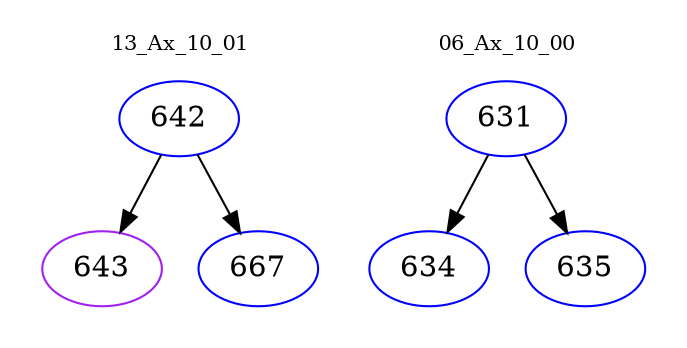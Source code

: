 digraph{
subgraph cluster_0 {
color = white
label = "13_Ax_10_01";
fontsize=10;
T0_642 [label="642", color="blue"]
T0_642 -> T0_643 [color="black"]
T0_643 [label="643", color="purple"]
T0_642 -> T0_667 [color="black"]
T0_667 [label="667", color="blue"]
}
subgraph cluster_1 {
color = white
label = "06_Ax_10_00";
fontsize=10;
T1_631 [label="631", color="blue"]
T1_631 -> T1_634 [color="black"]
T1_634 [label="634", color="blue"]
T1_631 -> T1_635 [color="black"]
T1_635 [label="635", color="blue"]
}
}
